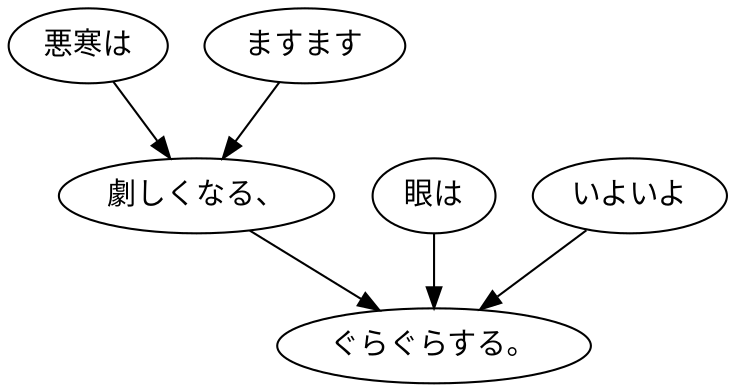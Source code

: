 digraph graph1194 {
	node0 [label="悪寒は"];
	node1 [label="ますます"];
	node2 [label="劇しくなる、"];
	node3 [label="眼は"];
	node4 [label="いよいよ"];
	node5 [label="ぐらぐらする。"];
	node0 -> node2;
	node1 -> node2;
	node2 -> node5;
	node3 -> node5;
	node4 -> node5;
}
